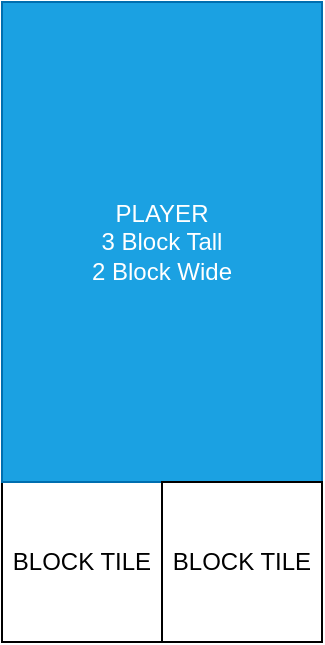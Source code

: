 <mxfile version="13.2.1" type="github">
  <diagram id="QYHInxkbD2-XI1kDPdKv" name="Page-1">
    <mxGraphModel dx="1169" dy="979" grid="1" gridSize="10" guides="1" tooltips="1" connect="1" arrows="1" fold="1" page="1" pageScale="1" pageWidth="850" pageHeight="1100" math="0" shadow="0">
      <root>
        <mxCell id="0" />
        <mxCell id="1" parent="0" />
        <mxCell id="oanqZpxKPQXugIsl4gW2-1" value="BLOCK TILE" style="whiteSpace=wrap;html=1;aspect=fixed;" vertex="1" parent="1">
          <mxGeometry x="120" y="480" width="80" height="80" as="geometry" />
        </mxCell>
        <mxCell id="oanqZpxKPQXugIsl4gW2-3" value="&lt;div&gt;PLAYER&lt;/div&gt;&lt;div&gt;3 Block Tall&lt;/div&gt;&lt;div&gt;2 Block Wide&lt;br&gt;&lt;/div&gt;" style="rounded=0;whiteSpace=wrap;html=1;fillColor=#1ba1e2;strokeColor=#006EAF;fontColor=#ffffff;" vertex="1" parent="1">
          <mxGeometry x="120" y="240" width="160" height="240" as="geometry" />
        </mxCell>
        <mxCell id="oanqZpxKPQXugIsl4gW2-4" value="BLOCK TILE" style="whiteSpace=wrap;html=1;aspect=fixed;" vertex="1" parent="1">
          <mxGeometry x="200" y="480" width="80" height="80" as="geometry" />
        </mxCell>
      </root>
    </mxGraphModel>
  </diagram>
</mxfile>
